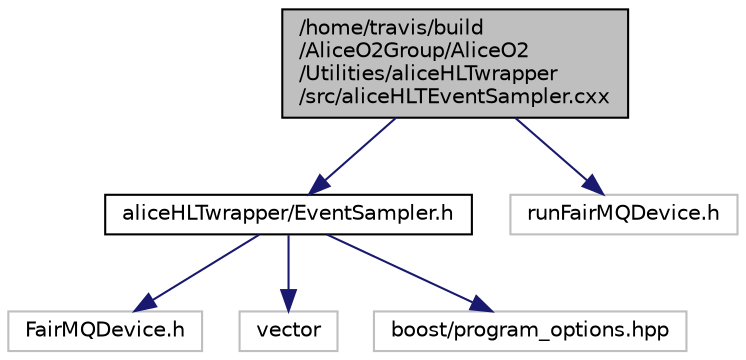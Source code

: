 digraph "/home/travis/build/AliceO2Group/AliceO2/Utilities/aliceHLTwrapper/src/aliceHLTEventSampler.cxx"
{
 // INTERACTIVE_SVG=YES
  bgcolor="transparent";
  edge [fontname="Helvetica",fontsize="10",labelfontname="Helvetica",labelfontsize="10"];
  node [fontname="Helvetica",fontsize="10",shape=record];
  Node0 [label="/home/travis/build\l/AliceO2Group/AliceO2\l/Utilities/aliceHLTwrapper\l/src/aliceHLTEventSampler.cxx",height=0.2,width=0.4,color="black", fillcolor="grey75", style="filled", fontcolor="black"];
  Node0 -> Node1 [color="midnightblue",fontsize="10",style="solid",fontname="Helvetica"];
  Node1 [label="aliceHLTwrapper/EventSampler.h",height=0.2,width=0.4,color="black",URL="$d6/d6a/EventSampler_8h.html"];
  Node1 -> Node2 [color="midnightblue",fontsize="10",style="solid",fontname="Helvetica"];
  Node2 [label="FairMQDevice.h",height=0.2,width=0.4,color="grey75"];
  Node1 -> Node3 [color="midnightblue",fontsize="10",style="solid",fontname="Helvetica"];
  Node3 [label="vector",height=0.2,width=0.4,color="grey75"];
  Node1 -> Node4 [color="midnightblue",fontsize="10",style="solid",fontname="Helvetica"];
  Node4 [label="boost/program_options.hpp",height=0.2,width=0.4,color="grey75"];
  Node0 -> Node5 [color="midnightblue",fontsize="10",style="solid",fontname="Helvetica"];
  Node5 [label="runFairMQDevice.h",height=0.2,width=0.4,color="grey75"];
}

